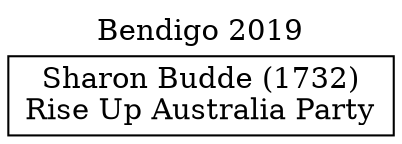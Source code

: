 // House preference flow
digraph "Sharon Budde (1732)_Bendigo_2019" {
	graph [label="Bendigo 2019" labelloc=t mclimit=10]
	node [shape=box]
	"Sharon Budde (1732)" [label="Sharon Budde (1732)
Rise Up Australia Party"]
}
